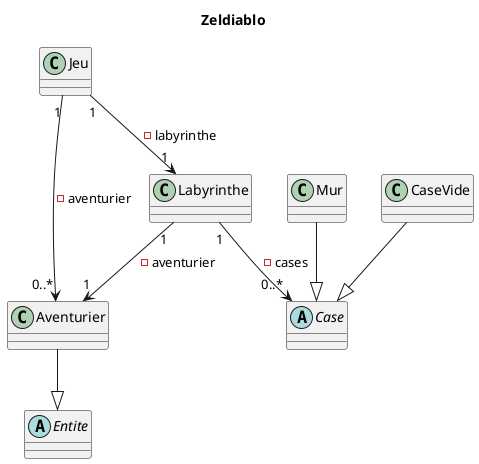 "plantuml.exportOutDir": "."
@startuml 
title Zeldiablo


class Jeu {

}

class Labyrinthe {

}

abstract Case {

}

class CaseVide {

}

class Mur {

}

abstract Entite {

}

class Aventurier {

}

Jeu "1" --> "1" Labyrinthe : -labyrinthe
Labyrinthe "1" --> "0..*" Case : -cases
Jeu "1" --> "0..*" Aventurier : -aventurier
Labyrinthe "1" --> "1" Aventurier : -aventurier

CaseVide --|> Case
Mur --|> Case
Aventurier --|> Entite

@enduml